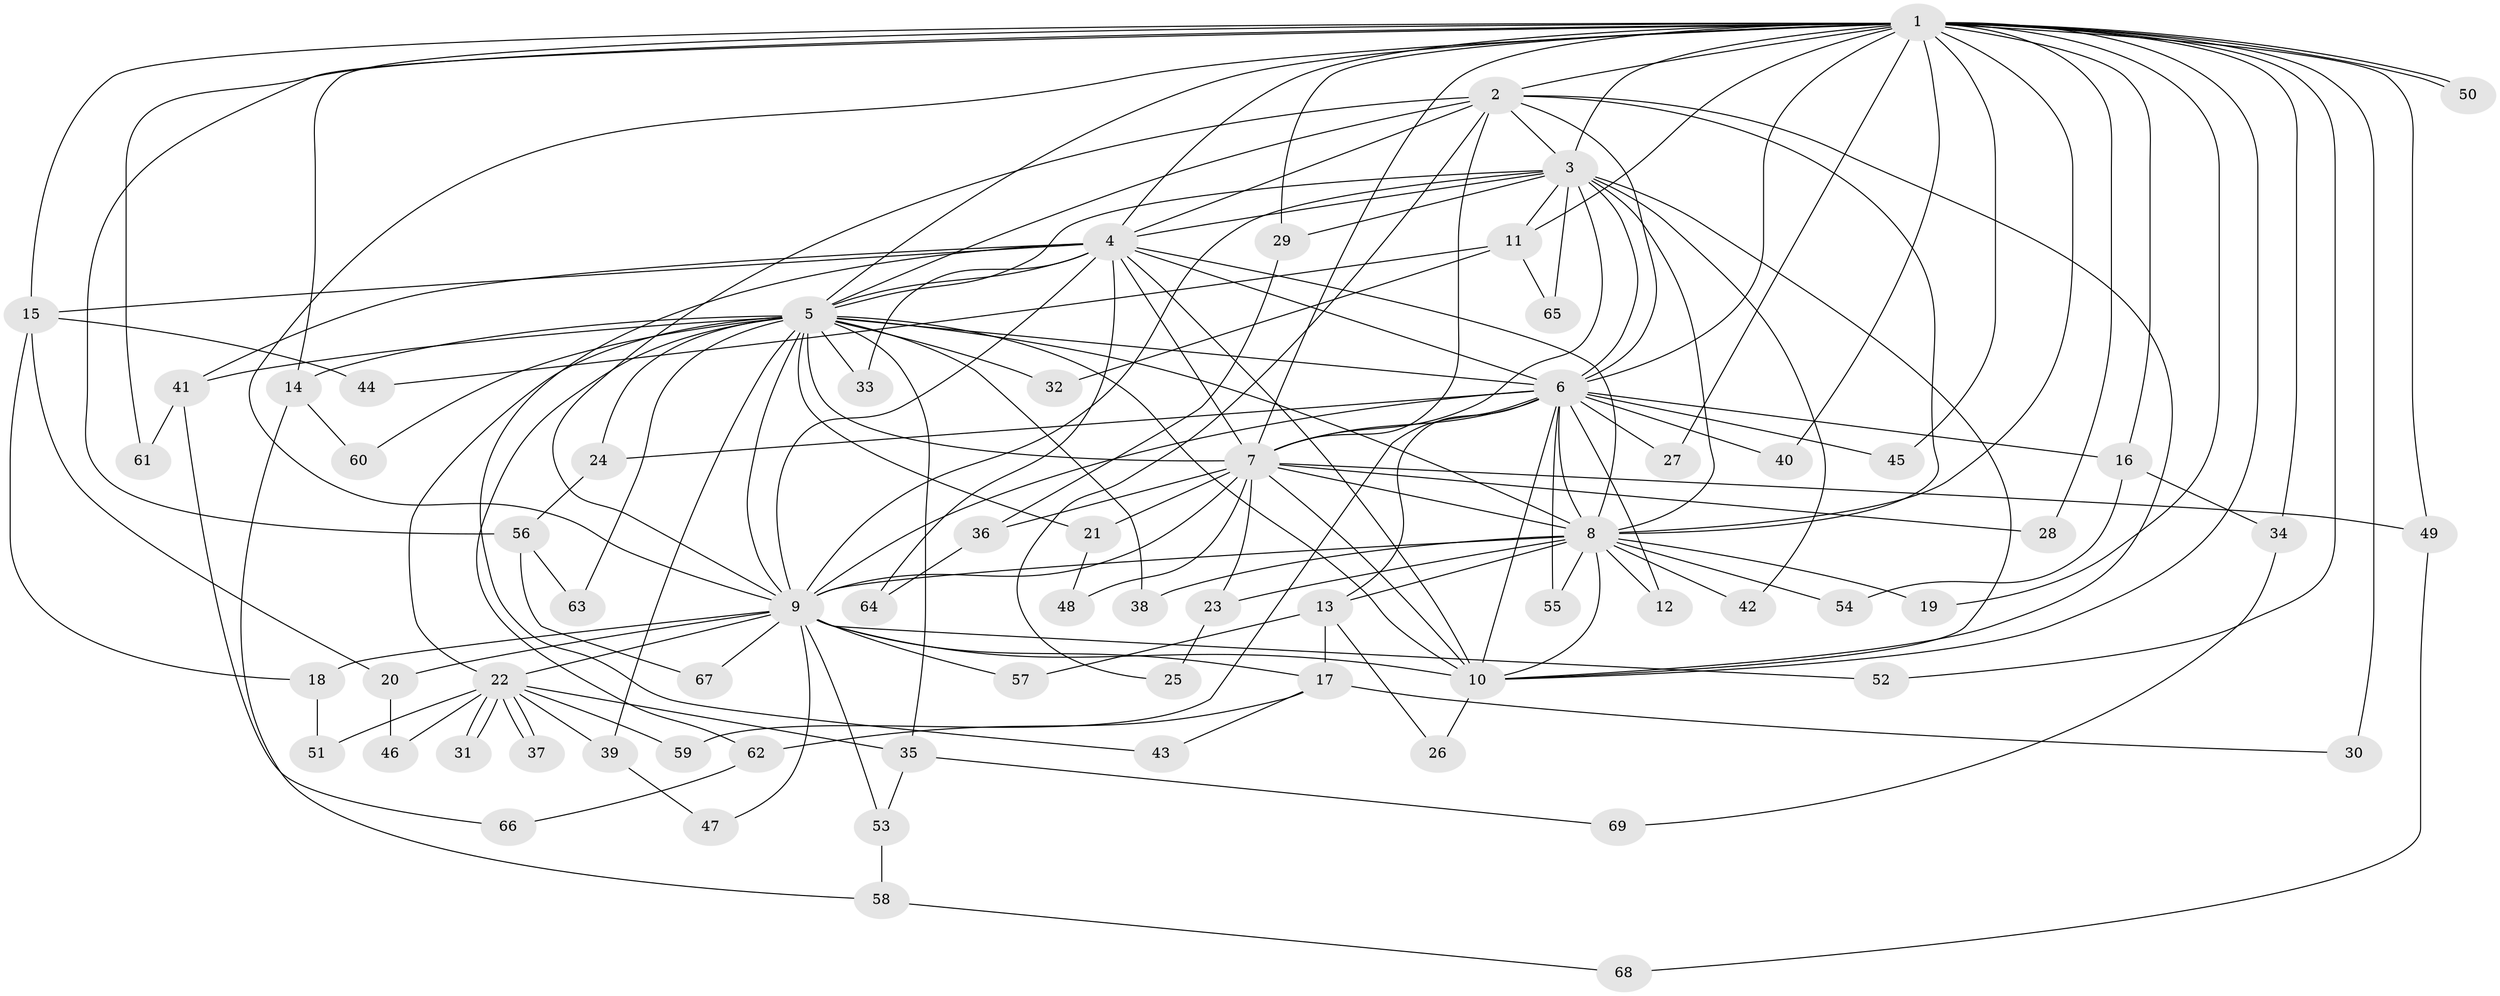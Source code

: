 // Generated by graph-tools (version 1.1) at 2025/49/03/09/25 03:49:40]
// undirected, 69 vertices, 163 edges
graph export_dot {
graph [start="1"]
  node [color=gray90,style=filled];
  1;
  2;
  3;
  4;
  5;
  6;
  7;
  8;
  9;
  10;
  11;
  12;
  13;
  14;
  15;
  16;
  17;
  18;
  19;
  20;
  21;
  22;
  23;
  24;
  25;
  26;
  27;
  28;
  29;
  30;
  31;
  32;
  33;
  34;
  35;
  36;
  37;
  38;
  39;
  40;
  41;
  42;
  43;
  44;
  45;
  46;
  47;
  48;
  49;
  50;
  51;
  52;
  53;
  54;
  55;
  56;
  57;
  58;
  59;
  60;
  61;
  62;
  63;
  64;
  65;
  66;
  67;
  68;
  69;
  1 -- 2;
  1 -- 3;
  1 -- 4;
  1 -- 5;
  1 -- 6;
  1 -- 7;
  1 -- 8;
  1 -- 9;
  1 -- 10;
  1 -- 11;
  1 -- 14;
  1 -- 15;
  1 -- 16;
  1 -- 19;
  1 -- 27;
  1 -- 28;
  1 -- 29;
  1 -- 30;
  1 -- 34;
  1 -- 40;
  1 -- 45;
  1 -- 49;
  1 -- 50;
  1 -- 50;
  1 -- 52;
  1 -- 56;
  1 -- 61;
  2 -- 3;
  2 -- 4;
  2 -- 5;
  2 -- 6;
  2 -- 7;
  2 -- 8;
  2 -- 9;
  2 -- 10;
  2 -- 25;
  3 -- 4;
  3 -- 5;
  3 -- 6;
  3 -- 7;
  3 -- 8;
  3 -- 9;
  3 -- 10;
  3 -- 11;
  3 -- 29;
  3 -- 42;
  3 -- 65;
  4 -- 5;
  4 -- 6;
  4 -- 7;
  4 -- 8;
  4 -- 9;
  4 -- 10;
  4 -- 15;
  4 -- 33;
  4 -- 41;
  4 -- 43;
  4 -- 64;
  5 -- 6;
  5 -- 7;
  5 -- 8;
  5 -- 9;
  5 -- 10;
  5 -- 14;
  5 -- 21;
  5 -- 22;
  5 -- 24;
  5 -- 32;
  5 -- 33;
  5 -- 35;
  5 -- 38;
  5 -- 39;
  5 -- 41;
  5 -- 60;
  5 -- 62;
  5 -- 63;
  6 -- 7;
  6 -- 8;
  6 -- 9;
  6 -- 10;
  6 -- 12;
  6 -- 13;
  6 -- 16;
  6 -- 24;
  6 -- 27;
  6 -- 40;
  6 -- 45;
  6 -- 55;
  6 -- 59;
  7 -- 8;
  7 -- 9;
  7 -- 10;
  7 -- 21;
  7 -- 23;
  7 -- 28;
  7 -- 36;
  7 -- 48;
  7 -- 49;
  8 -- 9;
  8 -- 10;
  8 -- 12;
  8 -- 13;
  8 -- 19;
  8 -- 23;
  8 -- 38;
  8 -- 42;
  8 -- 54;
  8 -- 55;
  9 -- 10;
  9 -- 17;
  9 -- 18;
  9 -- 20;
  9 -- 22;
  9 -- 47;
  9 -- 52;
  9 -- 53;
  9 -- 57;
  9 -- 67;
  10 -- 26;
  11 -- 32;
  11 -- 44;
  11 -- 65;
  13 -- 17;
  13 -- 26;
  13 -- 57;
  14 -- 58;
  14 -- 60;
  15 -- 18;
  15 -- 20;
  15 -- 44;
  16 -- 34;
  16 -- 54;
  17 -- 30;
  17 -- 43;
  17 -- 62;
  18 -- 51;
  20 -- 46;
  21 -- 48;
  22 -- 31;
  22 -- 31;
  22 -- 35;
  22 -- 37;
  22 -- 37;
  22 -- 39;
  22 -- 46;
  22 -- 51;
  22 -- 59;
  23 -- 25;
  24 -- 56;
  29 -- 36;
  34 -- 69;
  35 -- 53;
  35 -- 69;
  36 -- 64;
  39 -- 47;
  41 -- 61;
  41 -- 66;
  49 -- 68;
  53 -- 58;
  56 -- 63;
  56 -- 67;
  58 -- 68;
  62 -- 66;
}
